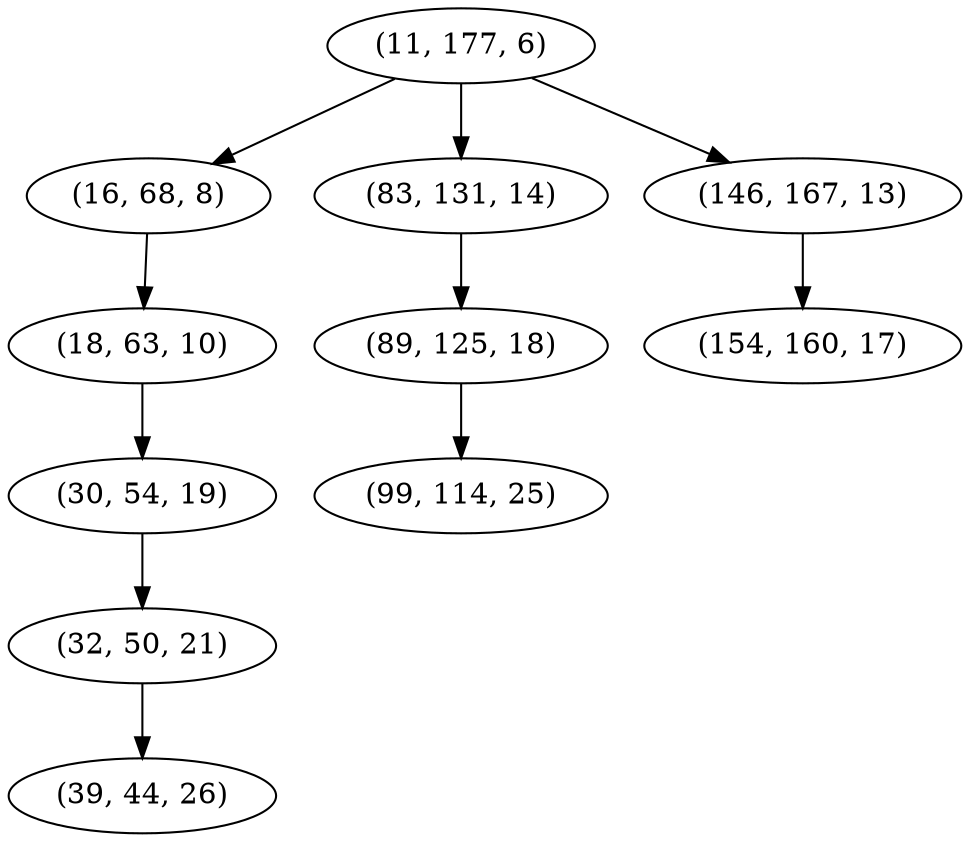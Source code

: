 digraph tree {
    "(11, 177, 6)";
    "(16, 68, 8)";
    "(18, 63, 10)";
    "(30, 54, 19)";
    "(32, 50, 21)";
    "(39, 44, 26)";
    "(83, 131, 14)";
    "(89, 125, 18)";
    "(99, 114, 25)";
    "(146, 167, 13)";
    "(154, 160, 17)";
    "(11, 177, 6)" -> "(16, 68, 8)";
    "(11, 177, 6)" -> "(83, 131, 14)";
    "(11, 177, 6)" -> "(146, 167, 13)";
    "(16, 68, 8)" -> "(18, 63, 10)";
    "(18, 63, 10)" -> "(30, 54, 19)";
    "(30, 54, 19)" -> "(32, 50, 21)";
    "(32, 50, 21)" -> "(39, 44, 26)";
    "(83, 131, 14)" -> "(89, 125, 18)";
    "(89, 125, 18)" -> "(99, 114, 25)";
    "(146, 167, 13)" -> "(154, 160, 17)";
}
